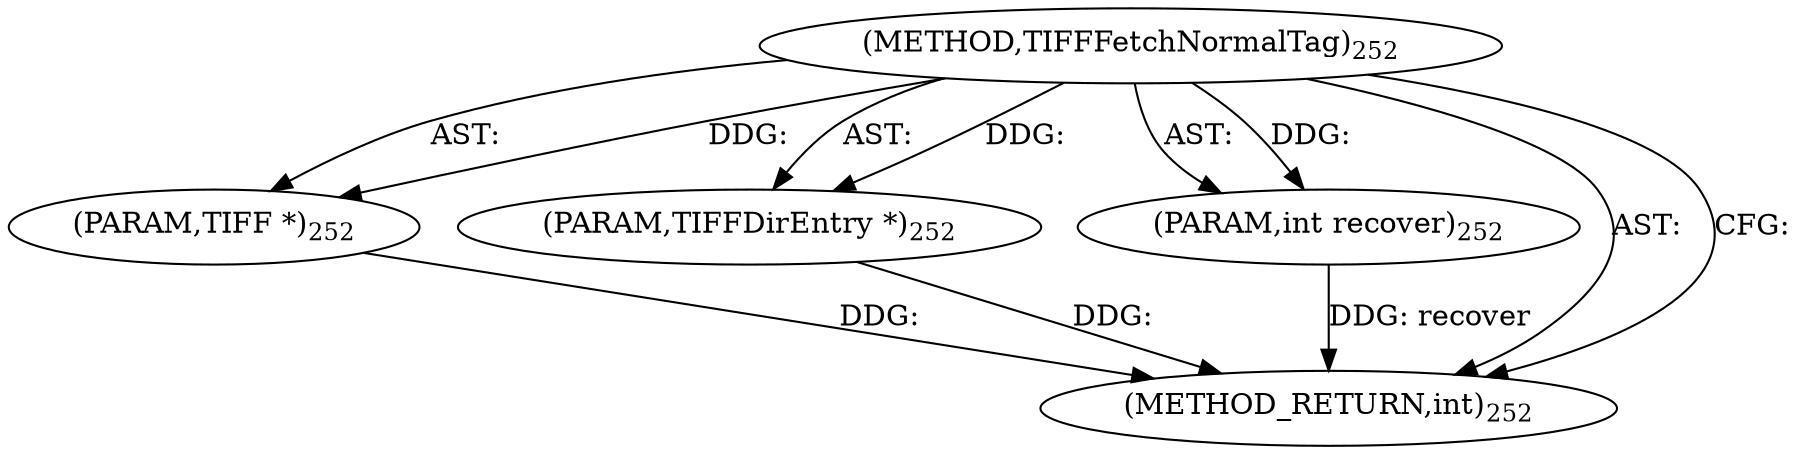 digraph "TIFFFetchNormalTag" {  
"78254" [label = <(METHOD,TIFFFetchNormalTag)<SUB>252</SUB>> ]
"78255" [label = <(PARAM,TIFF *)<SUB>252</SUB>> ]
"78256" [label = <(PARAM,TIFFDirEntry *)<SUB>252</SUB>> ]
"78257" [label = <(PARAM,int recover)<SUB>252</SUB>> ]
"78258" [label = <(METHOD_RETURN,int)<SUB>252</SUB>> ]
  "78254" -> "78255"  [ label = "AST: "] 
  "78254" -> "78256"  [ label = "AST: "] 
  "78254" -> "78257"  [ label = "AST: "] 
  "78254" -> "78258"  [ label = "AST: "] 
  "78254" -> "78258"  [ label = "CFG: "] 
  "78255" -> "78258"  [ label = "DDG: "] 
  "78256" -> "78258"  [ label = "DDG: "] 
  "78257" -> "78258"  [ label = "DDG: recover"] 
  "78254" -> "78255"  [ label = "DDG: "] 
  "78254" -> "78256"  [ label = "DDG: "] 
  "78254" -> "78257"  [ label = "DDG: "] 
}
